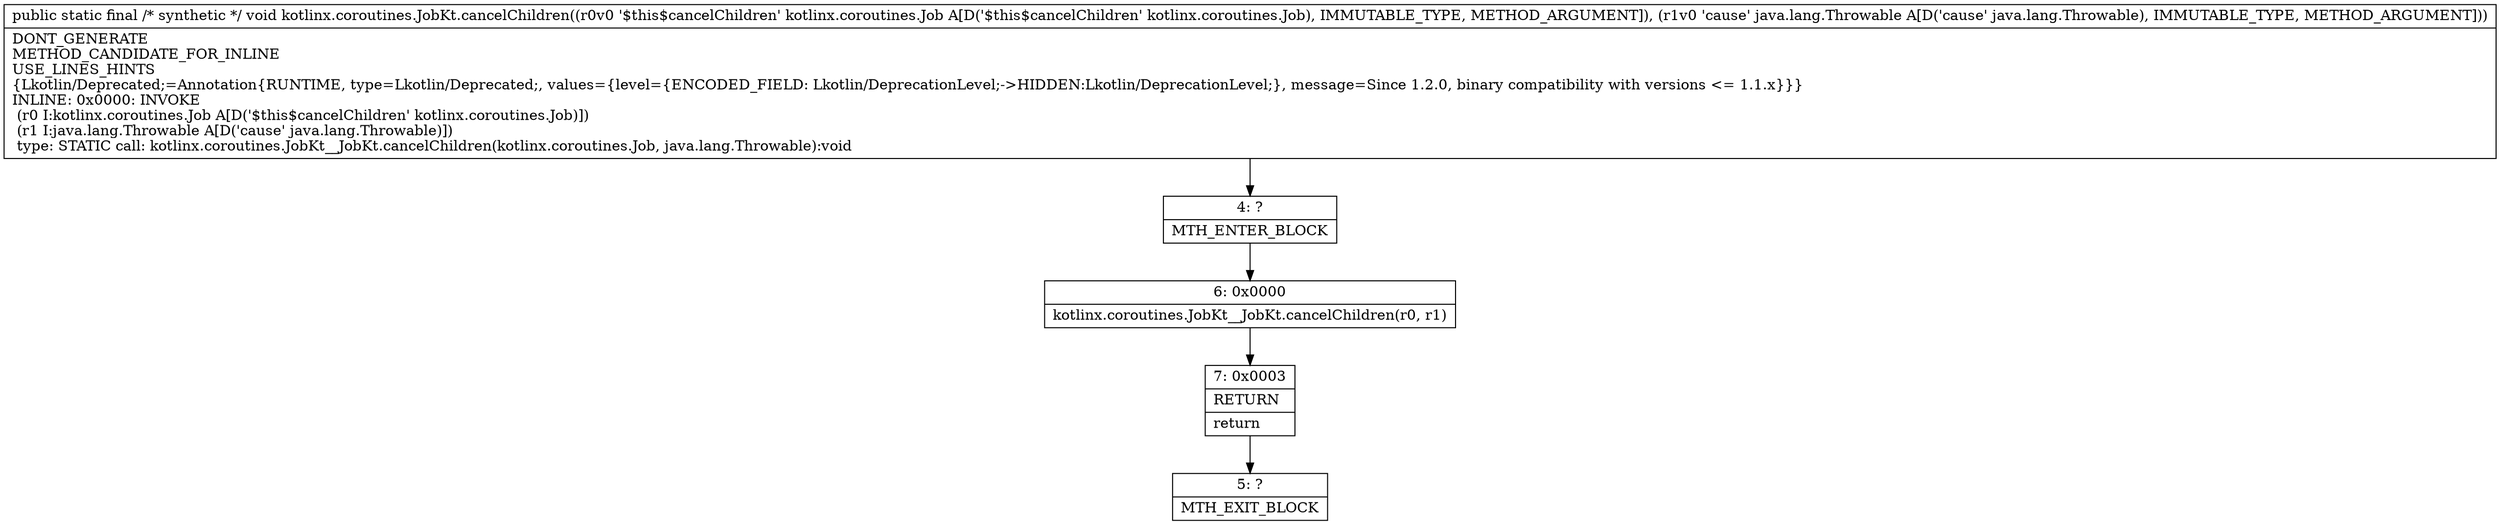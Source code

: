 digraph "CFG forkotlinx.coroutines.JobKt.cancelChildren(Lkotlinx\/coroutines\/Job;Ljava\/lang\/Throwable;)V" {
Node_4 [shape=record,label="{4\:\ ?|MTH_ENTER_BLOCK\l}"];
Node_6 [shape=record,label="{6\:\ 0x0000|kotlinx.coroutines.JobKt__JobKt.cancelChildren(r0, r1)\l}"];
Node_7 [shape=record,label="{7\:\ 0x0003|RETURN\l|return\l}"];
Node_5 [shape=record,label="{5\:\ ?|MTH_EXIT_BLOCK\l}"];
MethodNode[shape=record,label="{public static final \/* synthetic *\/ void kotlinx.coroutines.JobKt.cancelChildren((r0v0 '$this$cancelChildren' kotlinx.coroutines.Job A[D('$this$cancelChildren' kotlinx.coroutines.Job), IMMUTABLE_TYPE, METHOD_ARGUMENT]), (r1v0 'cause' java.lang.Throwable A[D('cause' java.lang.Throwable), IMMUTABLE_TYPE, METHOD_ARGUMENT]))  | DONT_GENERATE\lMETHOD_CANDIDATE_FOR_INLINE\lUSE_LINES_HINTS\l\{Lkotlin\/Deprecated;=Annotation\{RUNTIME, type=Lkotlin\/Deprecated;, values=\{level=\{ENCODED_FIELD: Lkotlin\/DeprecationLevel;\-\>HIDDEN:Lkotlin\/DeprecationLevel;\}, message=Since 1.2.0, binary compatibility with versions \<= 1.1.x\}\}\}\lINLINE: 0x0000: INVOKE  \l  (r0 I:kotlinx.coroutines.Job A[D('$this$cancelChildren' kotlinx.coroutines.Job)])\l  (r1 I:java.lang.Throwable A[D('cause' java.lang.Throwable)])\l type: STATIC call: kotlinx.coroutines.JobKt__JobKt.cancelChildren(kotlinx.coroutines.Job, java.lang.Throwable):void\l}"];
MethodNode -> Node_4;Node_4 -> Node_6;
Node_6 -> Node_7;
Node_7 -> Node_5;
}

